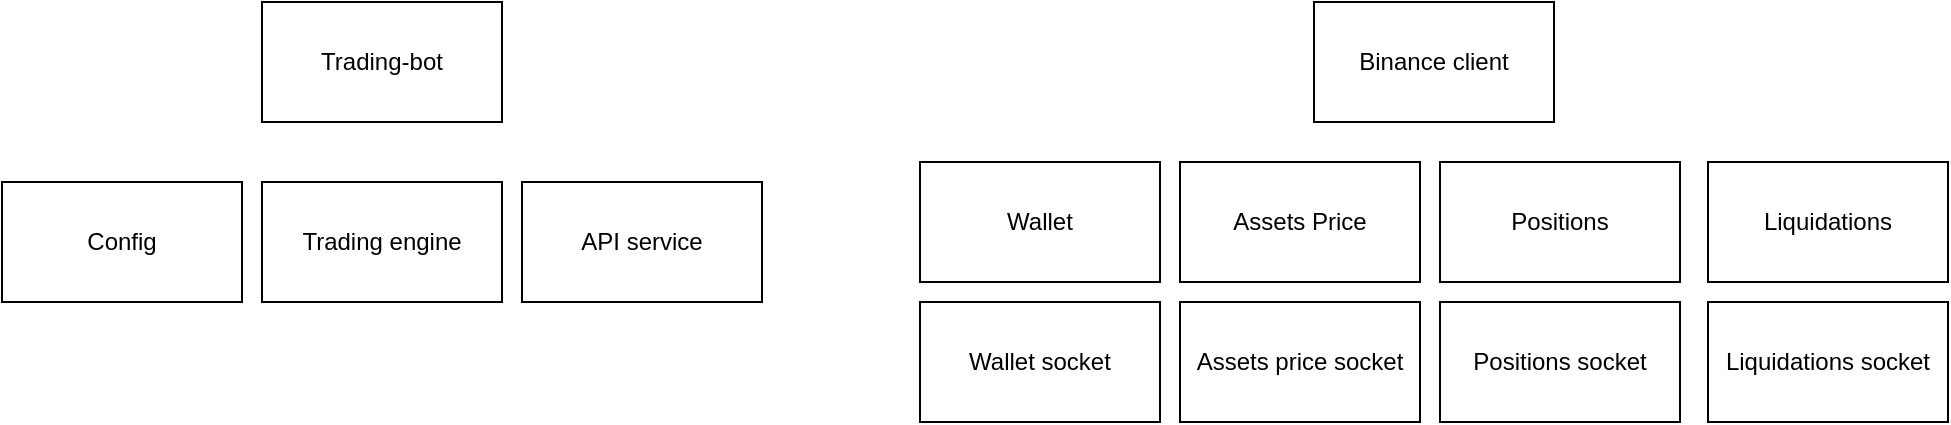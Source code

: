 <mxfile version="14.7.7" type="device"><diagram id="e7DYAY_DSU6PCSaGRRmo" name="Page-1"><mxGraphModel dx="624" dy="524" grid="1" gridSize="10" guides="1" tooltips="1" connect="1" arrows="1" fold="1" page="1" pageScale="1" pageWidth="827" pageHeight="583" math="0" shadow="0"><root><mxCell id="0"/><mxCell id="1" parent="0"/><mxCell id="7MDSWVNgTiVK6LEWnjRt-1" value="Trading-bot" style="rounded=0;whiteSpace=wrap;html=1;" vertex="1" parent="1"><mxGeometry x="140" y="90" width="120" height="60" as="geometry"/></mxCell><mxCell id="7MDSWVNgTiVK6LEWnjRt-2" value="Binance client" style="rounded=0;whiteSpace=wrap;html=1;" vertex="1" parent="1"><mxGeometry x="666" y="90" width="120" height="60" as="geometry"/></mxCell><mxCell id="7MDSWVNgTiVK6LEWnjRt-4" value="Wallet socket" style="rounded=0;whiteSpace=wrap;html=1;" vertex="1" parent="1"><mxGeometry x="469" y="240" width="120" height="60" as="geometry"/></mxCell><mxCell id="7MDSWVNgTiVK6LEWnjRt-5" value="Assets price socket" style="rounded=0;whiteSpace=wrap;html=1;" vertex="1" parent="1"><mxGeometry x="599" y="240" width="120" height="60" as="geometry"/></mxCell><mxCell id="7MDSWVNgTiVK6LEWnjRt-6" value="Liquidations socket" style="rounded=0;whiteSpace=wrap;html=1;" vertex="1" parent="1"><mxGeometry x="863" y="240" width="120" height="60" as="geometry"/></mxCell><mxCell id="7MDSWVNgTiVK6LEWnjRt-7" value="Wallet" style="rounded=0;whiteSpace=wrap;html=1;" vertex="1" parent="1"><mxGeometry x="469" y="170" width="120" height="60" as="geometry"/></mxCell><mxCell id="7MDSWVNgTiVK6LEWnjRt-8" value="Assets Price" style="rounded=0;whiteSpace=wrap;html=1;" vertex="1" parent="1"><mxGeometry x="599" y="170" width="120" height="60" as="geometry"/></mxCell><mxCell id="7MDSWVNgTiVK6LEWnjRt-9" value="Positions" style="rounded=0;whiteSpace=wrap;html=1;" vertex="1" parent="1"><mxGeometry x="729" y="170" width="120" height="60" as="geometry"/></mxCell><mxCell id="7MDSWVNgTiVK6LEWnjRt-10" value="Config" style="rounded=0;whiteSpace=wrap;html=1;" vertex="1" parent="1"><mxGeometry x="10" y="180" width="120" height="60" as="geometry"/></mxCell><mxCell id="7MDSWVNgTiVK6LEWnjRt-11" value="Trading engine" style="rounded=0;whiteSpace=wrap;html=1;" vertex="1" parent="1"><mxGeometry x="140" y="180" width="120" height="60" as="geometry"/></mxCell><mxCell id="7MDSWVNgTiVK6LEWnjRt-12" value="API service" style="rounded=0;whiteSpace=wrap;html=1;" vertex="1" parent="1"><mxGeometry x="270" y="180" width="120" height="60" as="geometry"/></mxCell><mxCell id="7MDSWVNgTiVK6LEWnjRt-13" value="Positions socket" style="rounded=0;whiteSpace=wrap;html=1;" vertex="1" parent="1"><mxGeometry x="729" y="240" width="120" height="60" as="geometry"/></mxCell><mxCell id="7MDSWVNgTiVK6LEWnjRt-14" value="Liquidations" style="rounded=0;whiteSpace=wrap;html=1;" vertex="1" parent="1"><mxGeometry x="863" y="170" width="120" height="60" as="geometry"/></mxCell></root></mxGraphModel></diagram></mxfile>